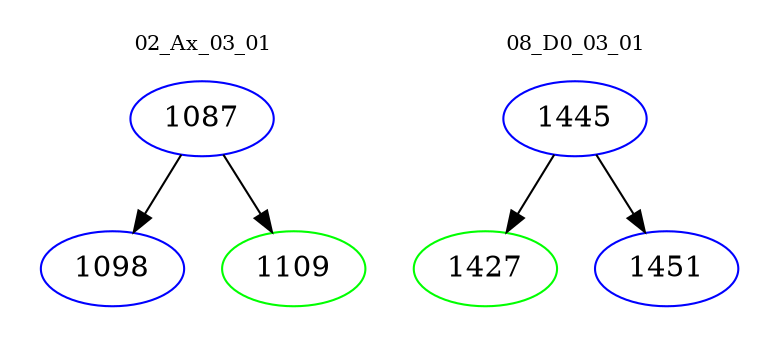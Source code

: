 digraph{
subgraph cluster_0 {
color = white
label = "02_Ax_03_01";
fontsize=10;
T0_1087 [label="1087", color="blue"]
T0_1087 -> T0_1098 [color="black"]
T0_1098 [label="1098", color="blue"]
T0_1087 -> T0_1109 [color="black"]
T0_1109 [label="1109", color="green"]
}
subgraph cluster_1 {
color = white
label = "08_D0_03_01";
fontsize=10;
T1_1445 [label="1445", color="blue"]
T1_1445 -> T1_1427 [color="black"]
T1_1427 [label="1427", color="green"]
T1_1445 -> T1_1451 [color="black"]
T1_1451 [label="1451", color="blue"]
}
}
